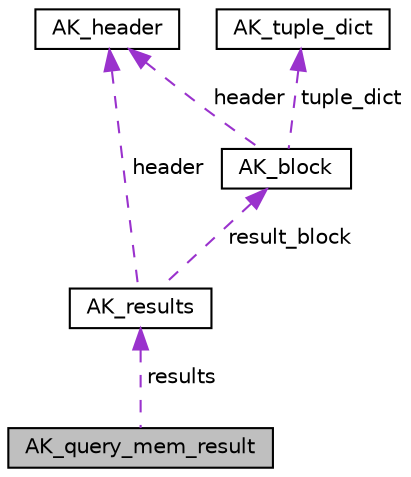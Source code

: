 digraph "AK_query_mem_result"
{
  bgcolor="transparent";
  edge [fontname="Helvetica",fontsize="10",labelfontname="Helvetica",labelfontsize="10"];
  node [fontname="Helvetica",fontsize="10",shape=record];
  Node1 [label="AK_query_mem_result",height=0.2,width=0.4,color="black", fillcolor="grey75", style="filled" fontcolor="black"];
  Node2 -> Node1 [dir="back",color="darkorchid3",fontsize="10",style="dashed",label=" results" ,fontname="Helvetica"];
  Node2 [label="AK_results",height=0.2,width=0.4,color="black",URL="$structAK__results.html",tooltip="Structure used for in-memory result caching. "];
  Node3 -> Node2 [dir="back",color="darkorchid3",fontsize="10",style="dashed",label=" header" ,fontname="Helvetica"];
  Node3 [label="AK_header",height=0.2,width=0.4,color="black",URL="$structAK__header.html",tooltip="Structure that represents header structure of blocks (describes an attribute inside an object)..."];
  Node4 -> Node2 [dir="back",color="darkorchid3",fontsize="10",style="dashed",label=" result_block" ,fontname="Helvetica"];
  Node4 [label="AK_block",height=0.2,width=0.4,color="black",URL="$structAK__block.html",tooltip="Structure that defines a block of data inside a DB file. It contains address, type, chained_with, AK_free space, last_tuple_dict_id, header and tuple_dict and data. "];
  Node3 -> Node4 [dir="back",color="darkorchid3",fontsize="10",style="dashed",label=" header" ,fontname="Helvetica"];
  Node5 -> Node4 [dir="back",color="darkorchid3",fontsize="10",style="dashed",label=" tuple_dict" ,fontname="Helvetica"];
  Node5 [label="AK_tuple_dict",height=0.2,width=0.4,color="black",URL="$structAK__tuple__dict.html",tooltip="Structure that defines a mapping in a header of an object to the actual entries (data). It contains type, address and size. "];
}
